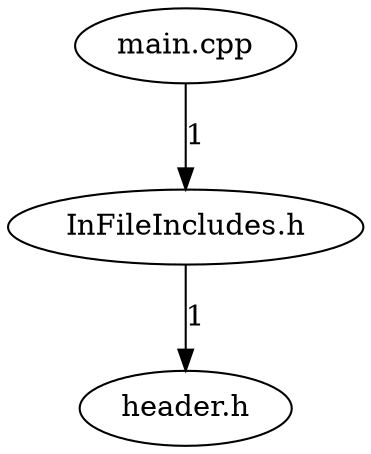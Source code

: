 digraph weighted{
"main.cpp"->"InFileIncludes.h" [label = "1"];
"InFileIncludes.h"->"header.h" [label = "1"];
//"main.cpp"->"ZEROO POTRZEB" [label = "10000"];
}
